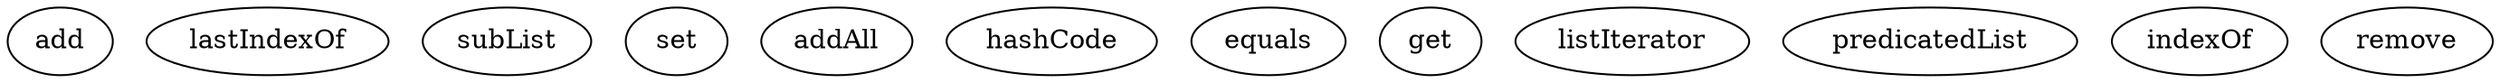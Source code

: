 digraph G {
add;
lastIndexOf;
subList;
set;
addAll;
hashCode;
equals;
get;
listIterator;
predicatedList;
indexOf;
remove;
}